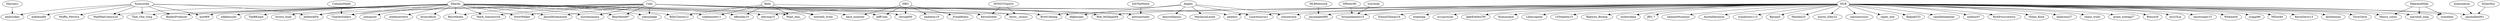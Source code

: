strict digraph {
"MLB" -> "phaters"
"MLB" -> "grant_sontag27"
"MLB" -> "Btmoss6"
"MLB" -> "mcLOLin"
"MLB" -> "zacstringer15"
"MLB" -> "Whelan04"
"MLB" -> "jvaggi96"
"MLB" -> "MDub49"
"MLB" -> "KevinDavis13"
"MLB" -> "absbeeman"
"MLB" -> "colsontrace"
"MLB" -> "TizzyGerm"
"MLB" -> "EmmaTillman16"
"MLB" -> "jmcampbell60"
"MLB" -> "stephopp"
"MLB" -> "avyspresser"
"MLB" -> "JakeEdelenTM"
"MLB" -> "bryanadametz15"
"MLB" -> "thomasian4"
"MLB" -> "LInkscapital"
"MLB" -> "15Stephen15"
"MLB" -> "Lizardsaurus1"
"MLB" -> "Raelynn_Bishop"
"MLB" -> "nickstrakaa"
"MLB" -> "ryandiem"
"MLB" -> "Bob_Mulligan94"
"MLB" -> "Maury_cuhzz"
"MLB" -> "JRD_7"
"MLB" -> "SalmanMunawar"
"MLB" -> "jasonallen001"
"MLB" -> "AustinHaralson"
"MLB" -> "marshall_long"
"MLB" -> "ryanbowes113"
"MLB" -> "Bgripp5"
"MLB" -> "BrittUehling"
"MLB" -> "Halofan25"
"MLB" -> "austin_lilley22"
"MLB" -> "nannnerzzzzz"
"MLB" -> "raphy_boii"
"MLB" -> "Babjak533"
"MLB" -> "camillelukaesko"
"MLB" -> "mafnas97"
"MLB" -> "RichPuszczewicz"
"MLB" -> "Nolan_Kosh"
"MLB" -> "lalalynnn27"
"MLB" -> "chase_wully"
"Cubs" -> "phaters"
"Cubs" -> "BearHawk97"
"Cubs" -> "chrisgb00"
"Cubs" -> "Mark_Simonovich"
"Cubs" -> "kace_monster"
"Cubs" -> "JeffCoen"
"Cubs" -> "DrewWelker"
"Cubs" -> "JasonMcAmmond"
"Cubs" -> "KevinDoeee"
"Cubs" -> "moviemaniacj"
"Cubs" -> "berto__licious"
"Cubs" -> "CharlesSollars"
"Cubs" -> "Bob_Mulligan94"
"Cubs" -> "efigborges"
"Cubs" -> "JaiHawkFly"
"Cubs" -> "yaboyjbake"
"Cubs" -> "Barretbohn"
"Dbacks" -> "BearHawk97"
"Dbacks" -> "Mark_Simonovich"
"Dbacks" -> "DrewWelker"
"Dbacks" -> "JasonMcAmmond"
"Dbacks" -> "broncofisch"
"Dbacks" -> "moviemaniacj"
"Dbacks" -> "nikkibussey"
"Dbacks" -> "CharlesSollars"
"Dbacks" -> "TheBKing4"
"Dbacks" -> "brown_lisab"
"Dbacks" -> "JaiHawkFly"
"Dbacks" -> "joeyguyer"
"Dbacks" -> "BrittUehling"
"Dbacks" -> "That_One_Ging"
"Dbacks" -> "mitchell_lively"
"Dbacks" -> "ABonifas10"
"Dbacks" -> "Pearl_Ann_"
"Dbacks" -> "steebnotsteve"
"Dbacks" -> "BladesProducer"
"Dbacks" -> "mix969"
"Dbacks" -> "BillyClinton12"
"Dbacks" -> "MadMatComics24"
"Dbacks" -> "colebennett11"
"Dbacks" -> "yaboyjbake"
"Dbacks" -> "Barretbohn"
"HBO" -> "chrisgb00"
"HBO" -> "kace_monster"
"HBO" -> "JeffCoen"
"HBO" -> "ambeezy10"
"HBO" -> "_FrankRubio"
"Angels" -> "kenzwilliamss"
"Angels" -> "colsontrace"
"Angels" -> "Lizardsaurus1"
"Angels" -> "efigborges"
"Angels" -> "oldcoug15"
"Angels" -> "MarlaynaLeslie"
"XFINITYSports" -> "KevinDoeee"
"XFINITYSports" -> "berto__licious"
"funnyordie" -> "mikidoodle"
"funnyordie" -> "JaiHawkFly"
"funnyordie" -> "oldcoug15"
"funnyordie" -> "That_One_Ging"
"funnyordie" -> "ambrookes"
"funnyordie" -> "BladesProducer"
"funnyordie" -> "mix969"
"funnyordie" -> "MadMatComics24"
"funnyordie" -> "Muffin_Petrova"
"MLBNetwork" -> "jmcampbell60"
"travlindy" -> "bryanadametz15"
"MPetey90" -> "bryanadametz15"
"CubsJoeMadd" -> "CharlesSollars"
"MikeAndMike" -> "ryandiem"
"MikeAndMike" -> "Maury_cuhzz"
"MikeAndMike" -> "marshall_long"
"DylanMur" -> "jasonallen001"
"lickinzebras" -> "jasonallen001"
"Reds" -> "mitchell_lively"
"Reds" -> "ABonifas10"
"Reds" -> "Pearl_Ann_"
"Reds" -> "antwanstaley"
"Reds" -> "BillyClinton12"
"Reds" -> "colebennett11"
"Mariners" -> "ambrookes"
"IsItTheWelsh" -> "antwanstaley"
}